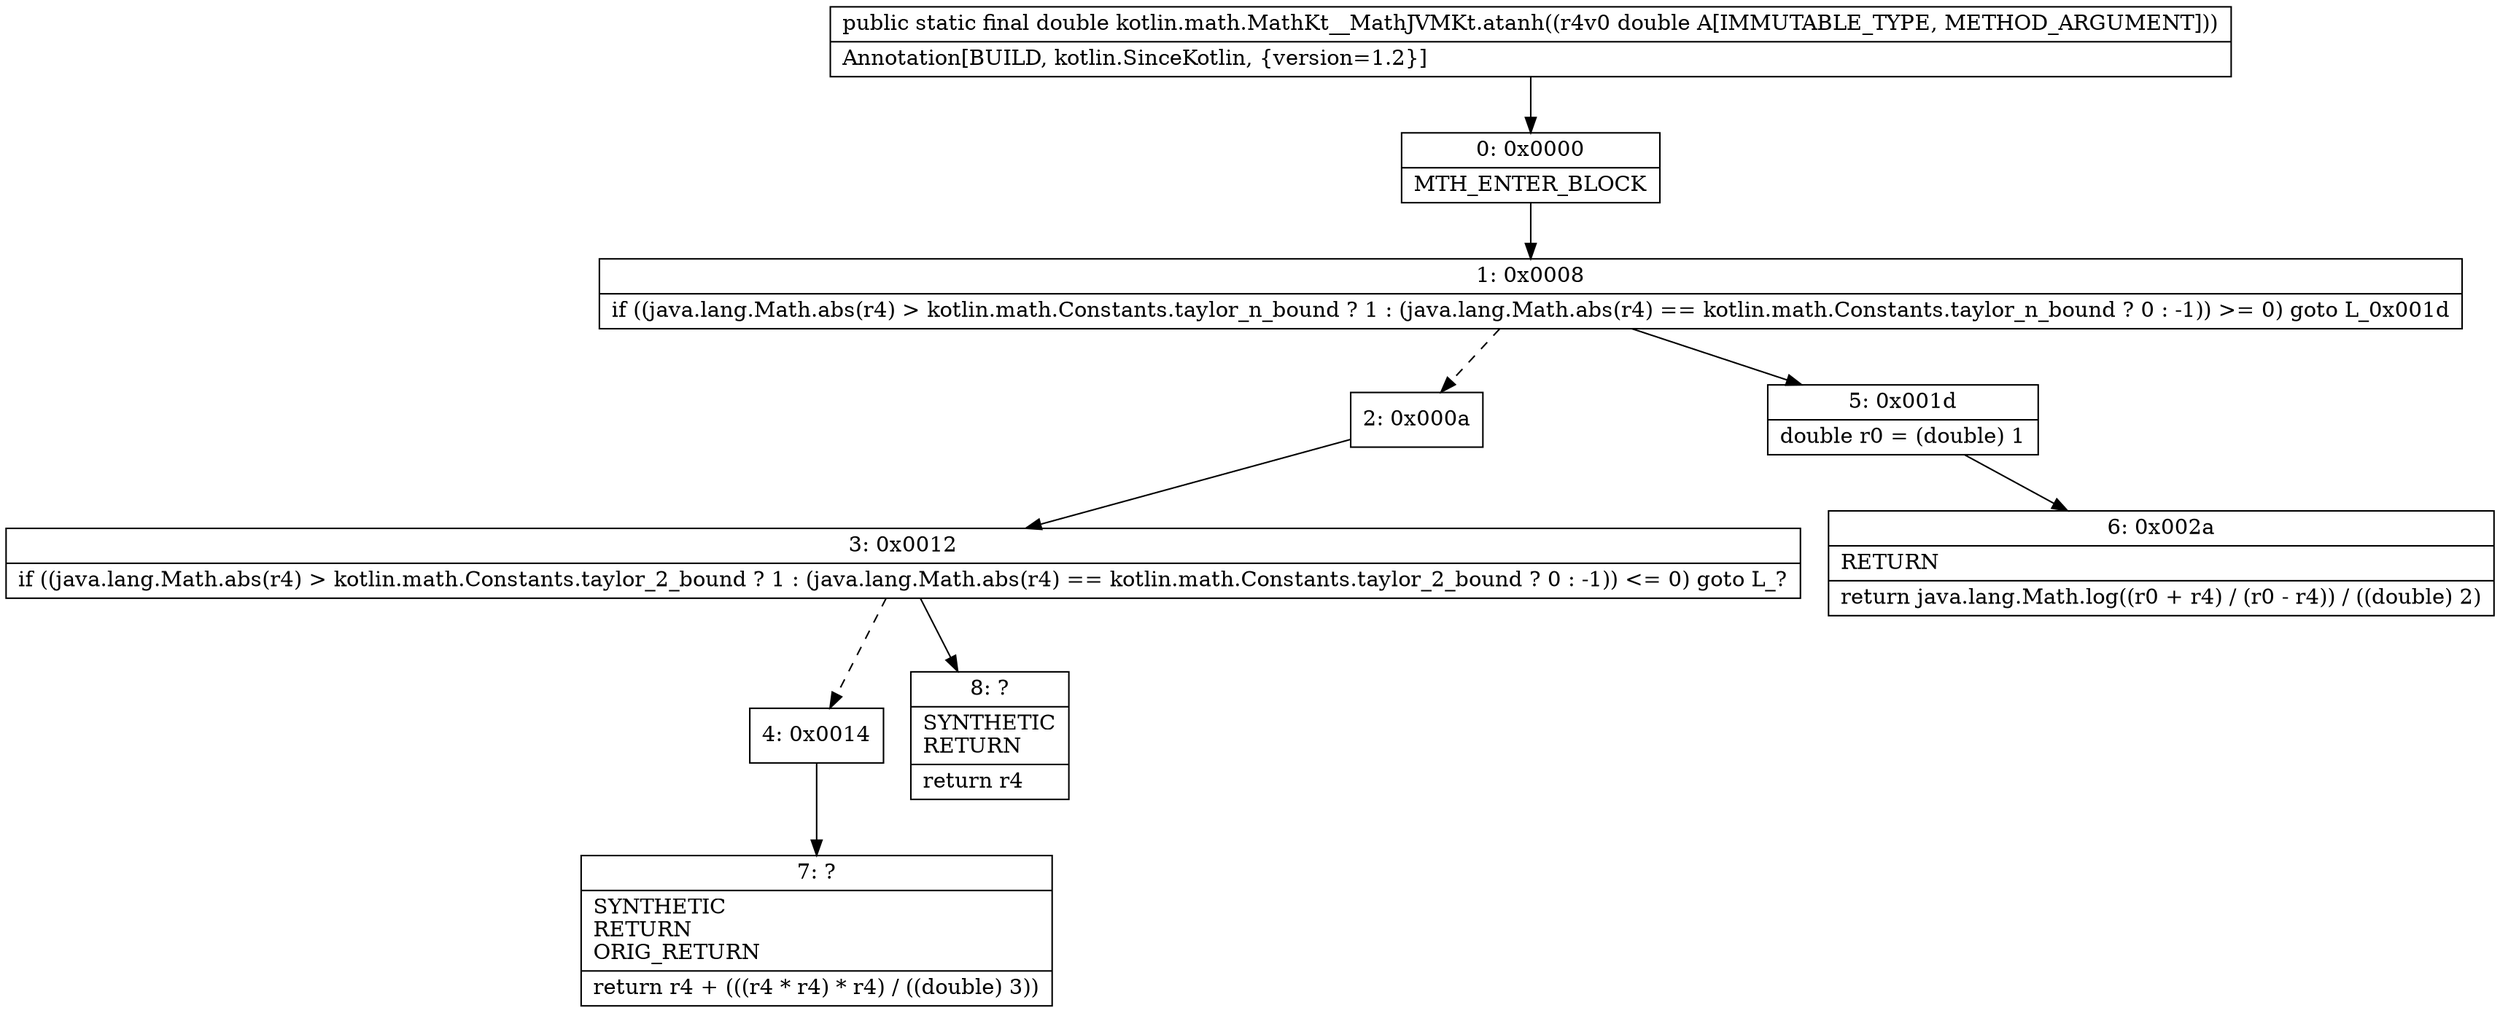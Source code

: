 digraph "CFG forkotlin.math.MathKt__MathJVMKt.atanh(D)D" {
Node_0 [shape=record,label="{0\:\ 0x0000|MTH_ENTER_BLOCK\l}"];
Node_1 [shape=record,label="{1\:\ 0x0008|if ((java.lang.Math.abs(r4) \> kotlin.math.Constants.taylor_n_bound ? 1 : (java.lang.Math.abs(r4) == kotlin.math.Constants.taylor_n_bound ? 0 : \-1)) \>= 0) goto L_0x001d\l}"];
Node_2 [shape=record,label="{2\:\ 0x000a}"];
Node_3 [shape=record,label="{3\:\ 0x0012|if ((java.lang.Math.abs(r4) \> kotlin.math.Constants.taylor_2_bound ? 1 : (java.lang.Math.abs(r4) == kotlin.math.Constants.taylor_2_bound ? 0 : \-1)) \<= 0) goto L_?\l}"];
Node_4 [shape=record,label="{4\:\ 0x0014}"];
Node_5 [shape=record,label="{5\:\ 0x001d|double r0 = (double) 1\l}"];
Node_6 [shape=record,label="{6\:\ 0x002a|RETURN\l|return java.lang.Math.log((r0 + r4) \/ (r0 \- r4)) \/ ((double) 2)\l}"];
Node_7 [shape=record,label="{7\:\ ?|SYNTHETIC\lRETURN\lORIG_RETURN\l|return r4 + (((r4 * r4) * r4) \/ ((double) 3))\l}"];
Node_8 [shape=record,label="{8\:\ ?|SYNTHETIC\lRETURN\l|return r4\l}"];
MethodNode[shape=record,label="{public static final double kotlin.math.MathKt__MathJVMKt.atanh((r4v0 double A[IMMUTABLE_TYPE, METHOD_ARGUMENT]))  | Annotation[BUILD, kotlin.SinceKotlin, \{version=1.2\}]\l}"];
MethodNode -> Node_0;
Node_0 -> Node_1;
Node_1 -> Node_2[style=dashed];
Node_1 -> Node_5;
Node_2 -> Node_3;
Node_3 -> Node_4[style=dashed];
Node_3 -> Node_8;
Node_4 -> Node_7;
Node_5 -> Node_6;
}

